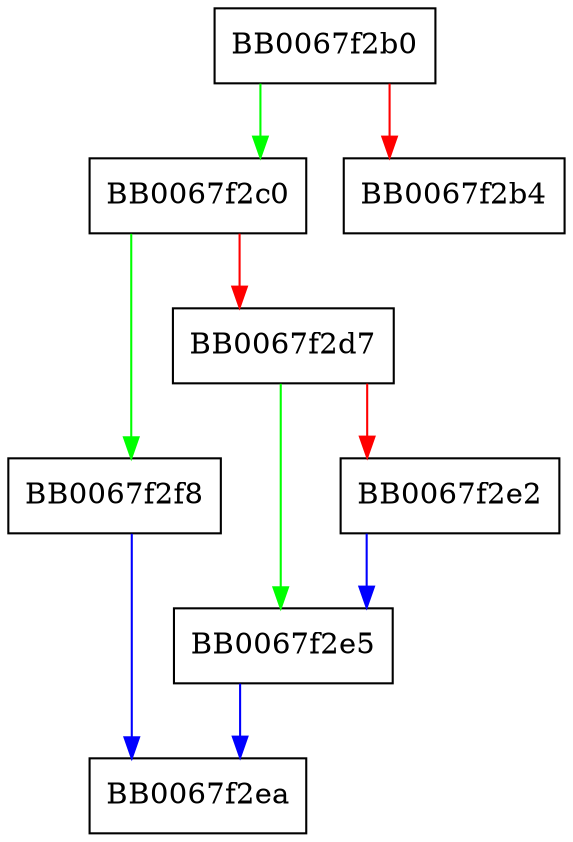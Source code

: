 digraph X509_STORE_CTX_set_trust {
  node [shape="box"];
  graph [splines=ortho];
  BB0067f2b0 -> BB0067f2c0 [color="green"];
  BB0067f2b0 -> BB0067f2b4 [color="red"];
  BB0067f2c0 -> BB0067f2f8 [color="green"];
  BB0067f2c0 -> BB0067f2d7 [color="red"];
  BB0067f2d7 -> BB0067f2e5 [color="green"];
  BB0067f2d7 -> BB0067f2e2 [color="red"];
  BB0067f2e2 -> BB0067f2e5 [color="blue"];
  BB0067f2e5 -> BB0067f2ea [color="blue"];
  BB0067f2f8 -> BB0067f2ea [color="blue"];
}
